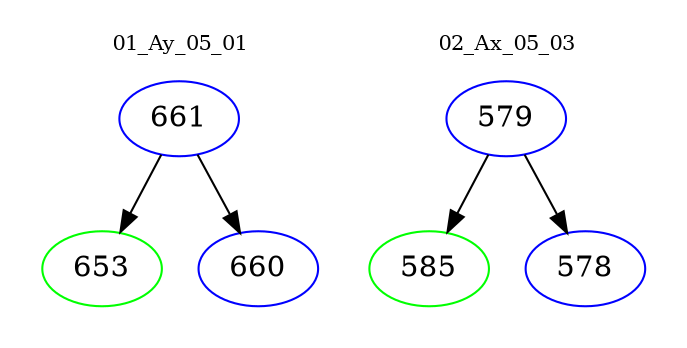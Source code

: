 digraph{
subgraph cluster_0 {
color = white
label = "01_Ay_05_01";
fontsize=10;
T0_661 [label="661", color="blue"]
T0_661 -> T0_653 [color="black"]
T0_653 [label="653", color="green"]
T0_661 -> T0_660 [color="black"]
T0_660 [label="660", color="blue"]
}
subgraph cluster_1 {
color = white
label = "02_Ax_05_03";
fontsize=10;
T1_579 [label="579", color="blue"]
T1_579 -> T1_585 [color="black"]
T1_585 [label="585", color="green"]
T1_579 -> T1_578 [color="black"]
T1_578 [label="578", color="blue"]
}
}
